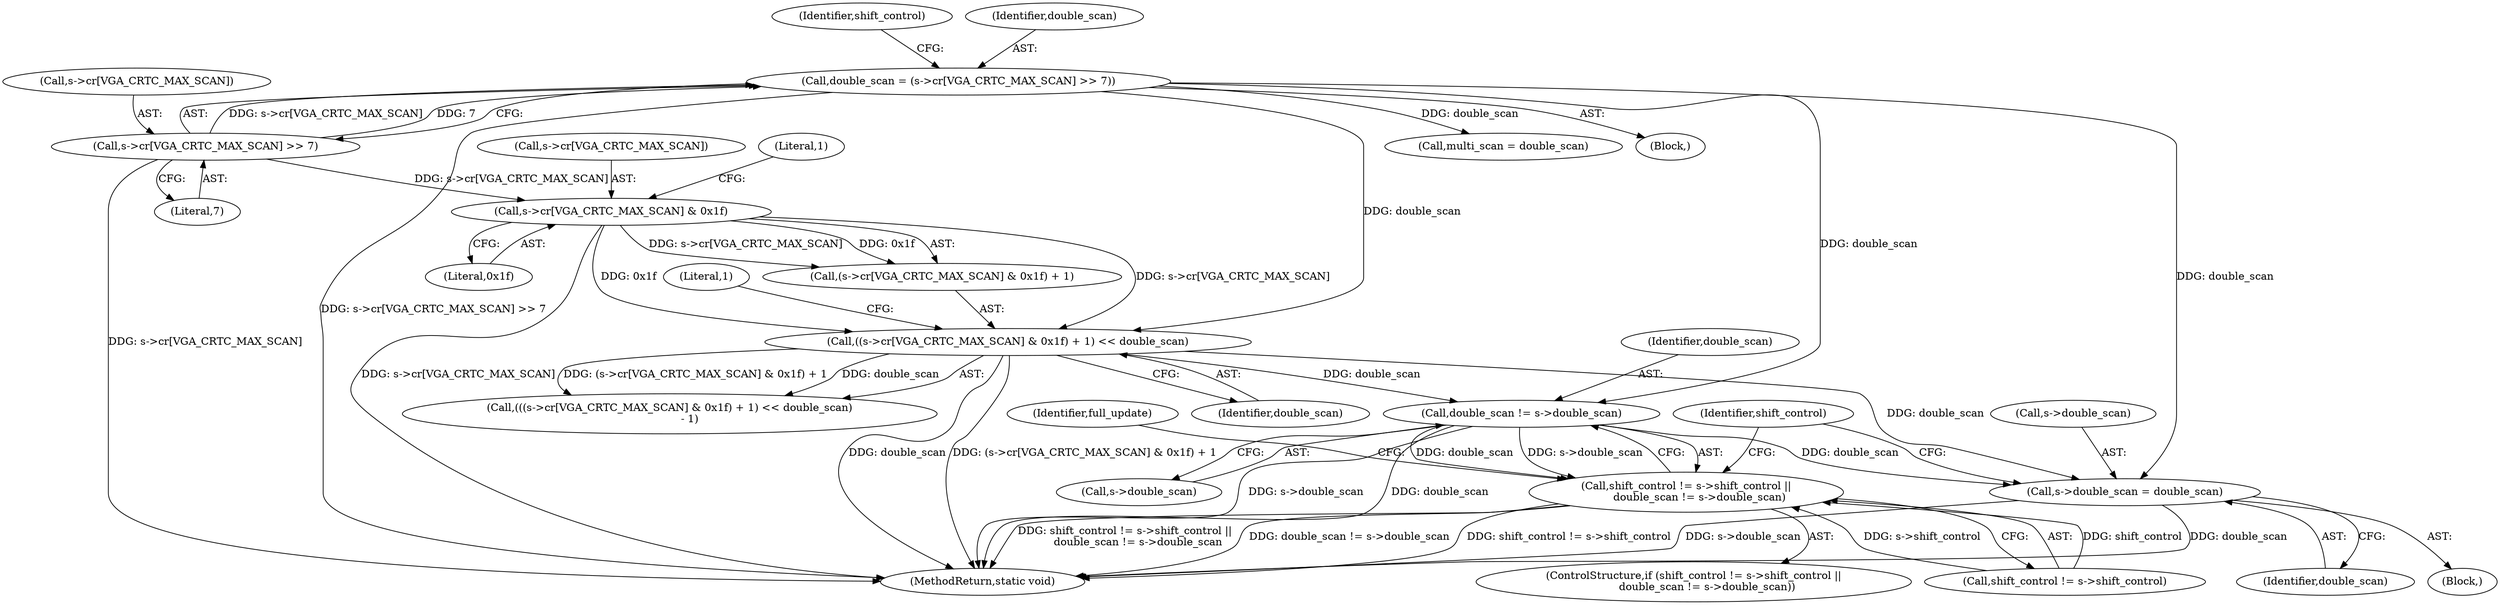 digraph "0_qemu_bfc56535f793c557aa754c50213fc5f882e6482d@pointer" {
"1000227" [label="(Call,double_scan != s->double_scan)"];
"1000200" [label="(Call,((s->cr[VGA_CRTC_MAX_SCAN] & 0x1f) + 1) << double_scan)"];
"1000202" [label="(Call,s->cr[VGA_CRTC_MAX_SCAN] & 0x1f)"];
"1000185" [label="(Call,s->cr[VGA_CRTC_MAX_SCAN] >> 7)"];
"1000183" [label="(Call,double_scan = (s->cr[VGA_CRTC_MAX_SCAN] >> 7))"];
"1000221" [label="(Call,shift_control != s->shift_control ||\n        double_scan != s->double_scan)"];
"1000241" [label="(Call,s->double_scan = double_scan)"];
"1000211" [label="(Literal,1)"];
"1000202" [label="(Call,s->cr[VGA_CRTC_MAX_SCAN] & 0x1f)"];
"1000191" [label="(Literal,7)"];
"1000200" [label="(Call,((s->cr[VGA_CRTC_MAX_SCAN] & 0x1f) + 1) << double_scan)"];
"1000186" [label="(Call,s->cr[VGA_CRTC_MAX_SCAN])"];
"1000227" [label="(Call,double_scan != s->double_scan)"];
"1000222" [label="(Call,shift_control != s->shift_control)"];
"1000228" [label="(Identifier,double_scan)"];
"1000221" [label="(Call,shift_control != s->shift_control ||\n        double_scan != s->double_scan)"];
"1000209" [label="(Literal,1)"];
"1000201" [label="(Call,(s->cr[VGA_CRTC_MAX_SCAN] & 0x1f) + 1)"];
"1000208" [label="(Literal,0x1f)"];
"1000194" [label="(Identifier,shift_control)"];
"1000184" [label="(Identifier,double_scan)"];
"1000214" [label="(Call,multi_scan = double_scan)"];
"1000183" [label="(Call,double_scan = (s->cr[VGA_CRTC_MAX_SCAN] >> 7))"];
"1000220" [label="(ControlStructure,if (shift_control != s->shift_control ||\n        double_scan != s->double_scan))"];
"1000234" [label="(Identifier,full_update)"];
"1000111" [label="(Block,)"];
"1000203" [label="(Call,s->cr[VGA_CRTC_MAX_SCAN])"];
"1000939" [label="(MethodReturn,static void)"];
"1000245" [label="(Identifier,double_scan)"];
"1000232" [label="(Block,)"];
"1000185" [label="(Call,s->cr[VGA_CRTC_MAX_SCAN] >> 7)"];
"1000210" [label="(Identifier,double_scan)"];
"1000242" [label="(Call,s->double_scan)"];
"1000241" [label="(Call,s->double_scan = double_scan)"];
"1000199" [label="(Call,(((s->cr[VGA_CRTC_MAX_SCAN] & 0x1f) + 1) << double_scan)\n            - 1)"];
"1000229" [label="(Call,s->double_scan)"];
"1000248" [label="(Identifier,shift_control)"];
"1000227" -> "1000221"  [label="AST: "];
"1000227" -> "1000229"  [label="CFG: "];
"1000228" -> "1000227"  [label="AST: "];
"1000229" -> "1000227"  [label="AST: "];
"1000221" -> "1000227"  [label="CFG: "];
"1000227" -> "1000939"  [label="DDG: double_scan"];
"1000227" -> "1000939"  [label="DDG: s->double_scan"];
"1000227" -> "1000221"  [label="DDG: double_scan"];
"1000227" -> "1000221"  [label="DDG: s->double_scan"];
"1000200" -> "1000227"  [label="DDG: double_scan"];
"1000183" -> "1000227"  [label="DDG: double_scan"];
"1000227" -> "1000241"  [label="DDG: double_scan"];
"1000200" -> "1000199"  [label="AST: "];
"1000200" -> "1000210"  [label="CFG: "];
"1000201" -> "1000200"  [label="AST: "];
"1000210" -> "1000200"  [label="AST: "];
"1000211" -> "1000200"  [label="CFG: "];
"1000200" -> "1000939"  [label="DDG: (s->cr[VGA_CRTC_MAX_SCAN] & 0x1f) + 1"];
"1000200" -> "1000939"  [label="DDG: double_scan"];
"1000200" -> "1000199"  [label="DDG: (s->cr[VGA_CRTC_MAX_SCAN] & 0x1f) + 1"];
"1000200" -> "1000199"  [label="DDG: double_scan"];
"1000202" -> "1000200"  [label="DDG: s->cr[VGA_CRTC_MAX_SCAN]"];
"1000202" -> "1000200"  [label="DDG: 0x1f"];
"1000183" -> "1000200"  [label="DDG: double_scan"];
"1000200" -> "1000241"  [label="DDG: double_scan"];
"1000202" -> "1000201"  [label="AST: "];
"1000202" -> "1000208"  [label="CFG: "];
"1000203" -> "1000202"  [label="AST: "];
"1000208" -> "1000202"  [label="AST: "];
"1000209" -> "1000202"  [label="CFG: "];
"1000202" -> "1000939"  [label="DDG: s->cr[VGA_CRTC_MAX_SCAN]"];
"1000202" -> "1000201"  [label="DDG: s->cr[VGA_CRTC_MAX_SCAN]"];
"1000202" -> "1000201"  [label="DDG: 0x1f"];
"1000185" -> "1000202"  [label="DDG: s->cr[VGA_CRTC_MAX_SCAN]"];
"1000185" -> "1000183"  [label="AST: "];
"1000185" -> "1000191"  [label="CFG: "];
"1000186" -> "1000185"  [label="AST: "];
"1000191" -> "1000185"  [label="AST: "];
"1000183" -> "1000185"  [label="CFG: "];
"1000185" -> "1000939"  [label="DDG: s->cr[VGA_CRTC_MAX_SCAN]"];
"1000185" -> "1000183"  [label="DDG: s->cr[VGA_CRTC_MAX_SCAN]"];
"1000185" -> "1000183"  [label="DDG: 7"];
"1000183" -> "1000111"  [label="AST: "];
"1000184" -> "1000183"  [label="AST: "];
"1000194" -> "1000183"  [label="CFG: "];
"1000183" -> "1000939"  [label="DDG: s->cr[VGA_CRTC_MAX_SCAN] >> 7"];
"1000183" -> "1000214"  [label="DDG: double_scan"];
"1000183" -> "1000241"  [label="DDG: double_scan"];
"1000221" -> "1000220"  [label="AST: "];
"1000221" -> "1000222"  [label="CFG: "];
"1000222" -> "1000221"  [label="AST: "];
"1000234" -> "1000221"  [label="CFG: "];
"1000248" -> "1000221"  [label="CFG: "];
"1000221" -> "1000939"  [label="DDG: shift_control != s->shift_control ||\n        double_scan != s->double_scan"];
"1000221" -> "1000939"  [label="DDG: double_scan != s->double_scan"];
"1000221" -> "1000939"  [label="DDG: shift_control != s->shift_control"];
"1000222" -> "1000221"  [label="DDG: shift_control"];
"1000222" -> "1000221"  [label="DDG: s->shift_control"];
"1000241" -> "1000232"  [label="AST: "];
"1000241" -> "1000245"  [label="CFG: "];
"1000242" -> "1000241"  [label="AST: "];
"1000245" -> "1000241"  [label="AST: "];
"1000248" -> "1000241"  [label="CFG: "];
"1000241" -> "1000939"  [label="DDG: s->double_scan"];
"1000241" -> "1000939"  [label="DDG: double_scan"];
}
